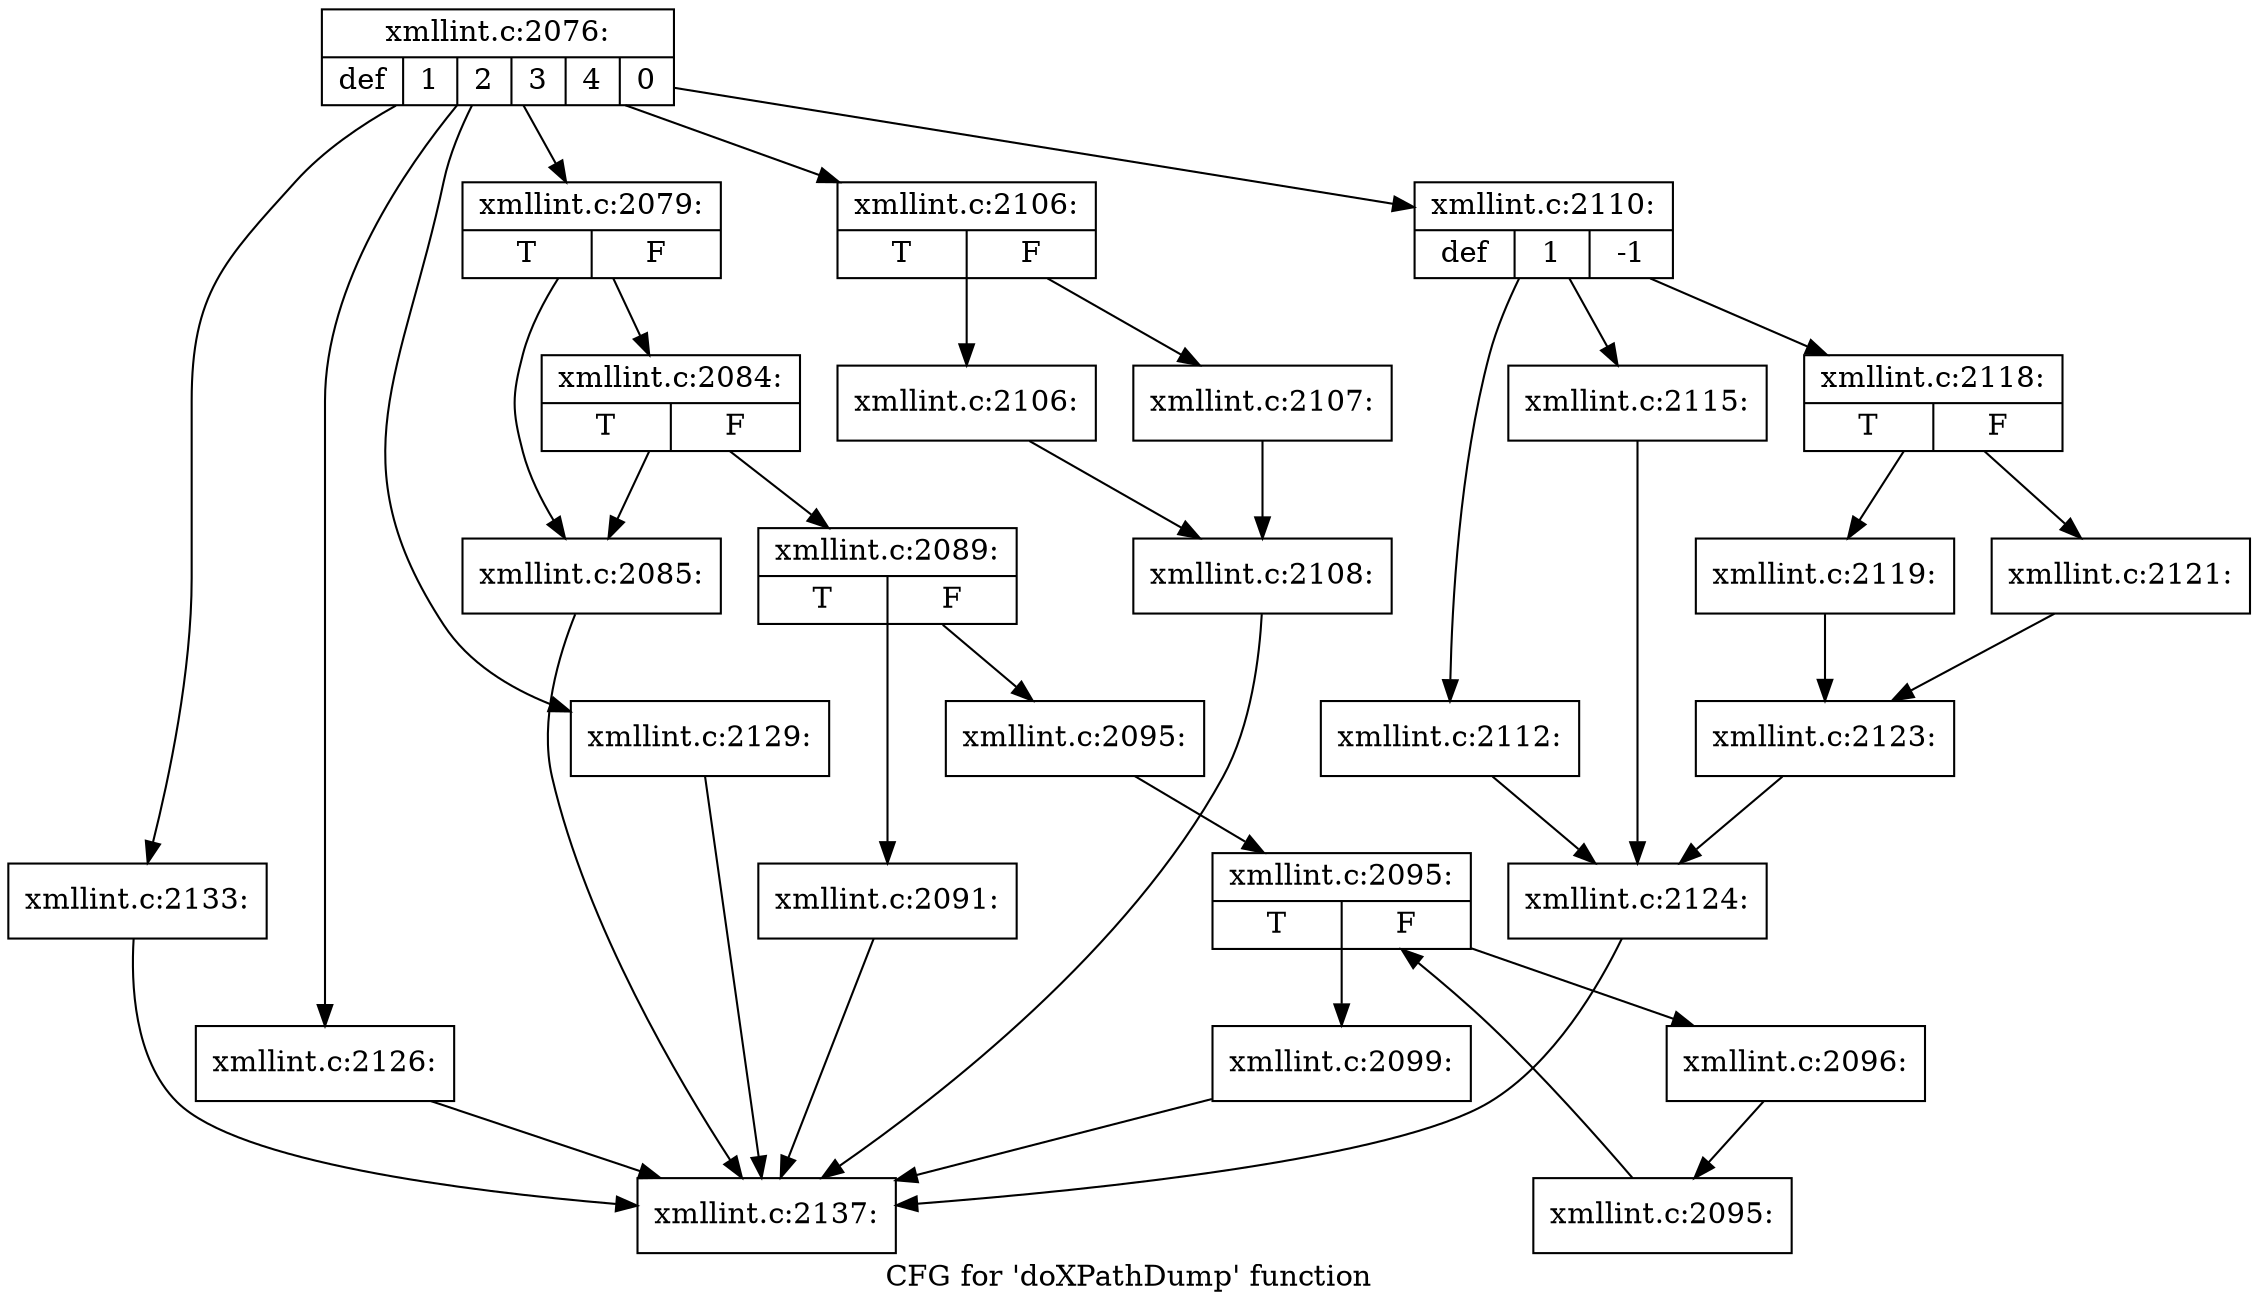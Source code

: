 digraph "CFG for 'doXPathDump' function" {
	label="CFG for 'doXPathDump' function";

	Node0x4fee040 [shape=record,label="{xmllint.c:2076:|{<s0>def|<s1>1|<s2>2|<s3>3|<s4>4|<s5>0}}"];
	Node0x4fee040 -> Node0x4fedd90;
	Node0x4fee040 -> Node0x5139ab0;
	Node0x4fee040 -> Node0x5153e90;
	Node0x4fee040 -> Node0x5154e70;
	Node0x4fee040 -> Node0x51561f0;
	Node0x4fee040 -> Node0x51564e0;
	Node0x5139ab0 [shape=record,label="{xmllint.c:2079:|{<s0>T|<s1>F}}"];
	Node0x5139ab0 -> Node0x4fef900;
	Node0x5139ab0 -> Node0x514e730;
	Node0x514e730 [shape=record,label="{xmllint.c:2084:|{<s0>T|<s1>F}}"];
	Node0x514e730 -> Node0x4fef900;
	Node0x514e730 -> Node0x514e6e0;
	Node0x4fef900 [shape=record,label="{xmllint.c:2085:}"];
	Node0x4fef900 -> Node0x4fee1b0;
	Node0x514e6e0 [shape=record,label="{xmllint.c:2089:|{<s0>T|<s1>F}}"];
	Node0x514e6e0 -> Node0x4f734e0;
	Node0x514e6e0 -> Node0x4f73530;
	Node0x4f734e0 [shape=record,label="{xmllint.c:2091:}"];
	Node0x4f734e0 -> Node0x4fee1b0;
	Node0x4f73530 [shape=record,label="{xmllint.c:2095:}"];
	Node0x4f73530 -> Node0x4f73df0;
	Node0x4f73df0 [shape=record,label="{xmllint.c:2095:|{<s0>T|<s1>F}}"];
	Node0x4f73df0 -> Node0x4f740d0;
	Node0x4f73df0 -> Node0x4f73c50;
	Node0x4f740d0 [shape=record,label="{xmllint.c:2096:}"];
	Node0x4f740d0 -> Node0x4f74040;
	Node0x4f74040 [shape=record,label="{xmllint.c:2095:}"];
	Node0x4f74040 -> Node0x4f73df0;
	Node0x4f73c50 [shape=record,label="{xmllint.c:2099:}"];
	Node0x4f73c50 -> Node0x4fee1b0;
	Node0x5153e90 [shape=record,label="{xmllint.c:2106:|{<s0>T|<s1>F}}"];
	Node0x5153e90 -> Node0x51541c0;
	Node0x5153e90 -> Node0x5154620;
	Node0x51541c0 [shape=record,label="{xmllint.c:2106:}"];
	Node0x51541c0 -> Node0x5154170;
	Node0x5154620 [shape=record,label="{xmllint.c:2107:}"];
	Node0x5154620 -> Node0x5154170;
	Node0x5154170 [shape=record,label="{xmllint.c:2108:}"];
	Node0x5154170 -> Node0x4fee1b0;
	Node0x5154e70 [shape=record,label="{xmllint.c:2110:|{<s0>def|<s1>1|<s2>-1}}"];
	Node0x5154e70 -> Node0x5155370;
	Node0x5154e70 -> Node0x51555e0;
	Node0x5154e70 -> Node0x5155b90;
	Node0x51555e0 [shape=record,label="{xmllint.c:2112:}"];
	Node0x51555e0 -> Node0x5154ef0;
	Node0x5155b90 [shape=record,label="{xmllint.c:2115:}"];
	Node0x5155b90 -> Node0x5154ef0;
	Node0x5155370 [shape=record,label="{xmllint.c:2118:|{<s0>T|<s1>F}}"];
	Node0x5155370 -> Node0x5155dd0;
	Node0x5155370 -> Node0x5155e70;
	Node0x5155dd0 [shape=record,label="{xmllint.c:2119:}"];
	Node0x5155dd0 -> Node0x5155e20;
	Node0x5155e70 [shape=record,label="{xmllint.c:2121:}"];
	Node0x5155e70 -> Node0x5155e20;
	Node0x5155e20 [shape=record,label="{xmllint.c:2123:}"];
	Node0x5155e20 -> Node0x5154ef0;
	Node0x5154ef0 [shape=record,label="{xmllint.c:2124:}"];
	Node0x5154ef0 -> Node0x4fee1b0;
	Node0x51561f0 [shape=record,label="{xmllint.c:2126:}"];
	Node0x51561f0 -> Node0x4fee1b0;
	Node0x51564e0 [shape=record,label="{xmllint.c:2129:}"];
	Node0x51564e0 -> Node0x4fee1b0;
	Node0x4fedd90 [shape=record,label="{xmllint.c:2133:}"];
	Node0x4fedd90 -> Node0x4fee1b0;
	Node0x4fee1b0 [shape=record,label="{xmllint.c:2137:}"];
}
